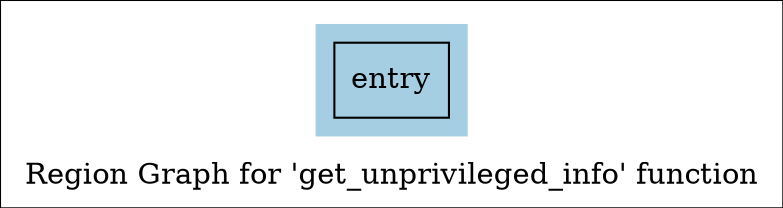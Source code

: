 digraph "Region Graph for 'get_unprivileged_info' function" {
	label="Region Graph for 'get_unprivileged_info' function";

	Node0x55924e6322b0 [shape=record,label="{entry}"];
	colorscheme = "paired12"
        subgraph cluster_0x55924e62f8a0 {
          label = "";
          style = filled;
          color = 1
          Node0x55924e6322b0;
        }
}

